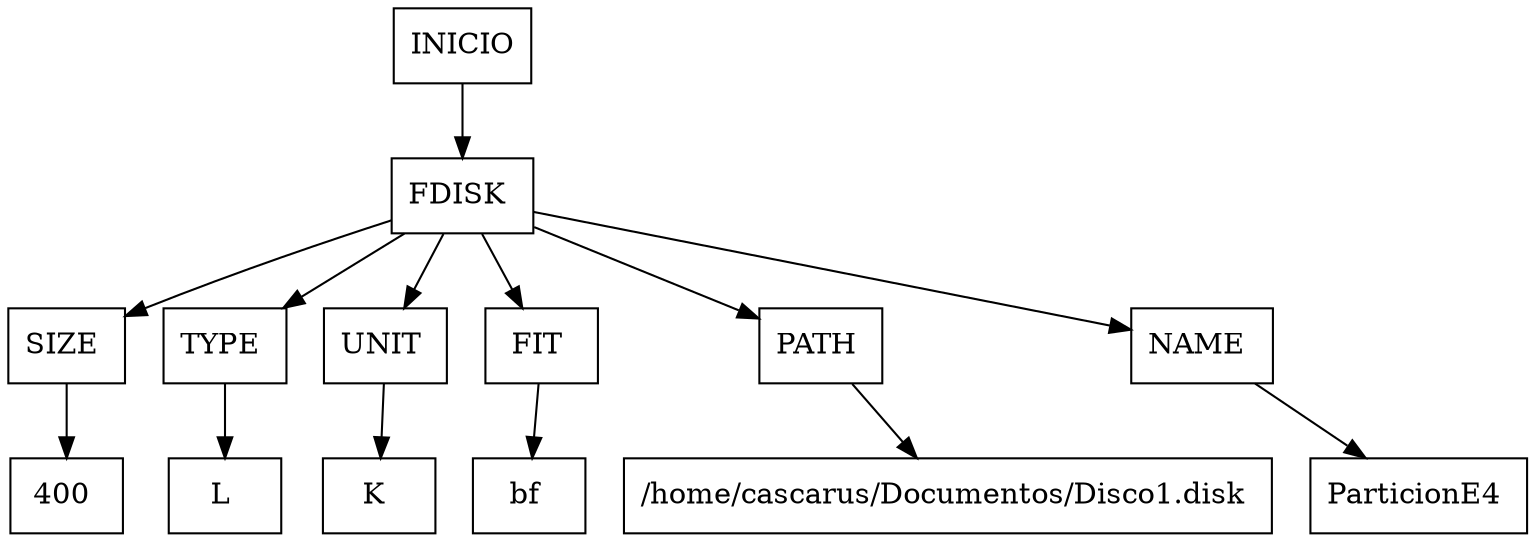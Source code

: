 digraph G{
node[shape="box"];nodo0[label="INICIO"];
nodo1[label="FDISK "];
nodo0->nodo1;
nodo2[label="SIZE "];
nodo1->nodo2;
nodo3[label="400 "];
nodo2->nodo3;
nodo4[label="TYPE "];
nodo1->nodo4;
nodo5[label="L "];
nodo4->nodo5;
nodo6[label="UNIT "];
nodo1->nodo6;
nodo7[label="K "];
nodo6->nodo7;
nodo8[label="FIT "];
nodo1->nodo8;
nodo9[label="bf "];
nodo8->nodo9;
nodo10[label="PATH "];
nodo1->nodo10;
nodo11[label="/home/cascarus/Documentos/Disco1.disk "];
nodo10->nodo11;
nodo12[label="NAME "];
nodo1->nodo12;
nodo13[label="ParticionE4 "];
nodo12->nodo13;
}